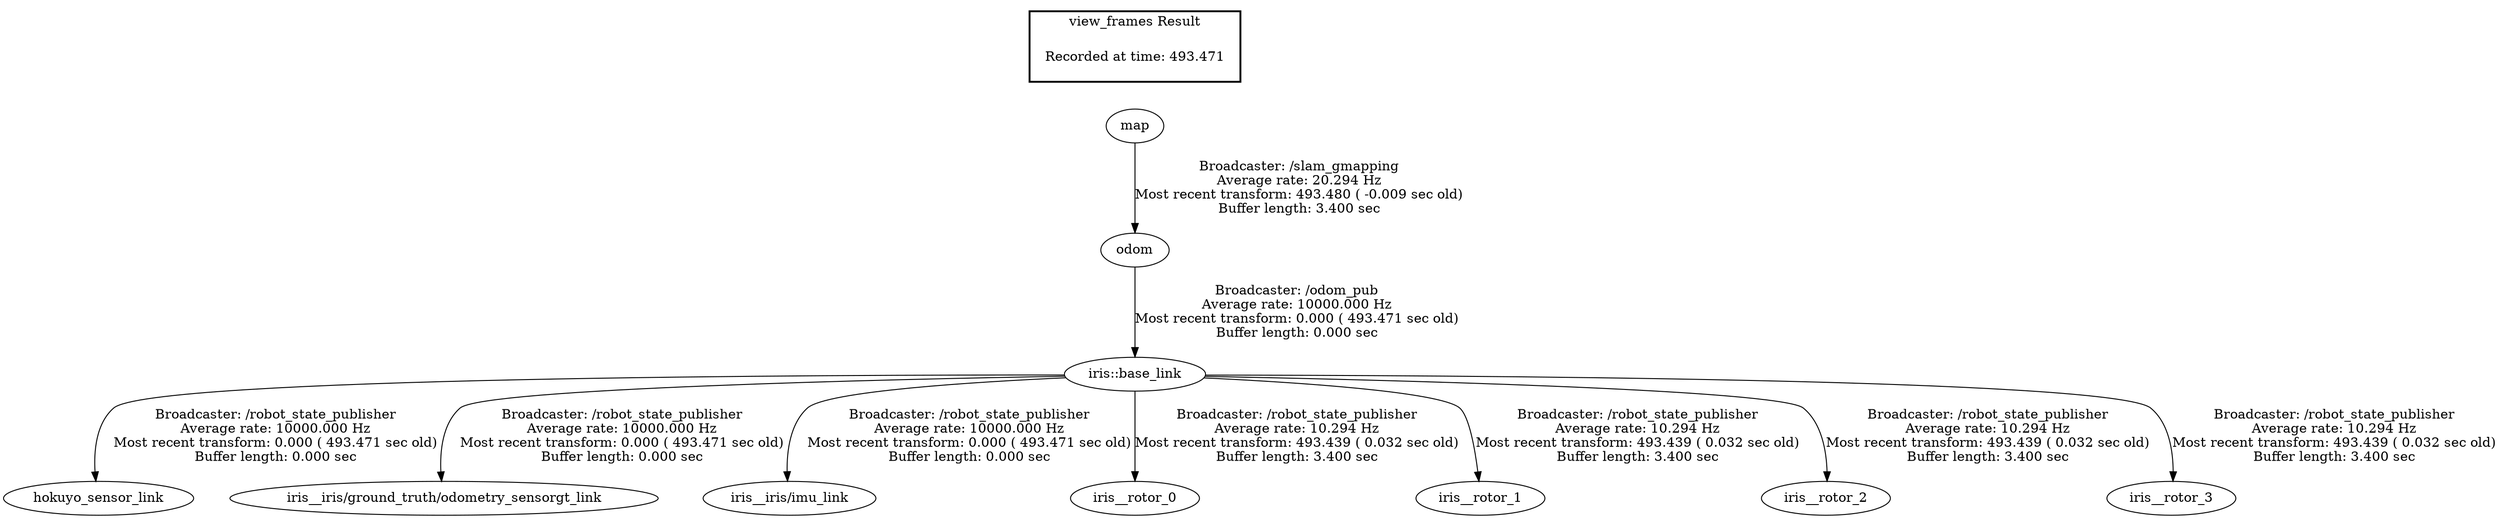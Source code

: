 digraph G {
"iris::base_link" -> "hokuyo_sensor_link"[label="Broadcaster: /robot_state_publisher\nAverage rate: 10000.000 Hz\nMost recent transform: 0.000 ( 493.471 sec old)\nBuffer length: 0.000 sec\n"];
"odom" -> "iris::base_link"[label="Broadcaster: /odom_pub\nAverage rate: 10000.000 Hz\nMost recent transform: 0.000 ( 493.471 sec old)\nBuffer length: 0.000 sec\n"];
"iris::base_link" -> "iris__iris/ground_truth/odometry_sensorgt_link"[label="Broadcaster: /robot_state_publisher\nAverage rate: 10000.000 Hz\nMost recent transform: 0.000 ( 493.471 sec old)\nBuffer length: 0.000 sec\n"];
"iris::base_link" -> "iris__iris/imu_link"[label="Broadcaster: /robot_state_publisher\nAverage rate: 10000.000 Hz\nMost recent transform: 0.000 ( 493.471 sec old)\nBuffer length: 0.000 sec\n"];
"map" -> "odom"[label="Broadcaster: /slam_gmapping\nAverage rate: 20.294 Hz\nMost recent transform: 493.480 ( -0.009 sec old)\nBuffer length: 3.400 sec\n"];
"iris::base_link" -> "iris__rotor_0"[label="Broadcaster: /robot_state_publisher\nAverage rate: 10.294 Hz\nMost recent transform: 493.439 ( 0.032 sec old)\nBuffer length: 3.400 sec\n"];
"iris::base_link" -> "iris__rotor_1"[label="Broadcaster: /robot_state_publisher\nAverage rate: 10.294 Hz\nMost recent transform: 493.439 ( 0.032 sec old)\nBuffer length: 3.400 sec\n"];
"iris::base_link" -> "iris__rotor_2"[label="Broadcaster: /robot_state_publisher\nAverage rate: 10.294 Hz\nMost recent transform: 493.439 ( 0.032 sec old)\nBuffer length: 3.400 sec\n"];
"iris::base_link" -> "iris__rotor_3"[label="Broadcaster: /robot_state_publisher\nAverage rate: 10.294 Hz\nMost recent transform: 493.439 ( 0.032 sec old)\nBuffer length: 3.400 sec\n"];
edge [style=invis];
 subgraph cluster_legend { style=bold; color=black; label ="view_frames Result";
"Recorded at time: 493.471"[ shape=plaintext ] ;
 }->"map";
}